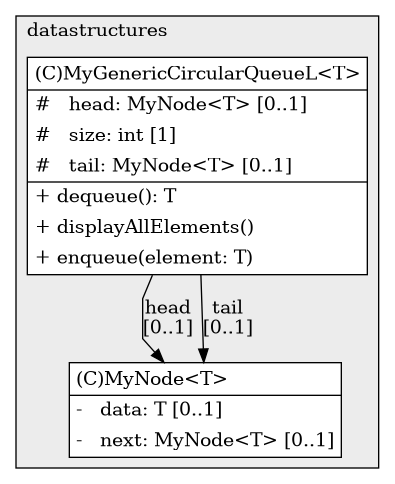 @startuml

/' diagram meta data start
config=StructureConfiguration;
{
  "projectClassification": {
    "searchMode": "OpenProject", // OpenProject, AllProjects
    "includedProjects": "",
    "pathEndKeywords": "*.impl",
    "isClientPath": "",
    "isClientName": "",
    "isTestPath": "",
    "isTestName": "",
    "isMappingPath": "",
    "isMappingName": "",
    "isDataAccessPath": "",
    "isDataAccessName": "",
    "isDataStructurePath": "",
    "isDataStructureName": "",
    "isInterfaceStructuresPath": "",
    "isInterfaceStructuresName": "",
    "isEntryPointPath": "",
    "isEntryPointName": "",
    "treatFinalFieldsAsMandatory": false
  },
  "graphRestriction": {
    "classPackageExcludeFilter": "resources",
    "classPackageIncludeFilter": "",
    "classNameExcludeFilter": "",
    "classNameIncludeFilter": "",
    "methodNameExcludeFilter": "",
    "methodNameIncludeFilter": "",
    "removeByInheritance": "", // inheritance/annotation based filtering is done in a second step
    "removeByAnnotation": "",
    "removeByClassPackage": "", // cleanup the graph after inheritance/annotation based filtering is done
    "removeByClassName": "",
    "cutMappings": false,
    "cutEnum": true,
    "cutTests": true,
    "cutClient": true,
    "cutDataAccess": true,
    "cutInterfaceStructures": true,
    "cutDataStructures": true,
    "cutGetterAndSetter": true,
    "cutConstructors": true
  },
  "graphTraversal": {
    "forwardDepth": 3,
    "backwardDepth": 3,
    "classPackageExcludeFilter": "",
    "classPackageIncludeFilter": "",
    "classNameExcludeFilter": "",
    "classNameIncludeFilter": "",
    "methodNameExcludeFilter": "",
    "methodNameIncludeFilter": "",
    "hideMappings": false,
    "hideDataStructures": false,
    "hidePrivateMethods": true,
    "hideInterfaceCalls": true, // indirection: implementation -> interface (is hidden) -> implementation
    "onlyShowApplicationEntryPoints": false, // root node is included
    "useMethodCallsForStructureDiagram": "ForwardOnly" // ForwardOnly, BothDirections, No
  },
  "details": {
    "aggregation": "GroupByClass", // ByClass, GroupByClass, None
    "showClassGenericTypes": true,
    "showMethods": true,
    "showMethodParameterNames": true,
    "showMethodParameterTypes": true,
    "showMethodReturnType": true,
    "showPackageLevels": 2,
    "showDetailedClassStructure": true
  },
  "rootClass": "datastructures.MyGenericCircularQueueL",
  "extensionCallbackMethod": "" // qualified.class.name#methodName - signature: public static String method(String)
}
diagram meta data end '/



digraph g {
    rankdir="TB"
    splines=polyline
    

'nodes 
subgraph cluster_1938332534 { 
   	label=datastructures
	labeljust=l
	fillcolor="#ececec"
	style=filled
   
   MyGenericCircularQueueL1938332534[
	label=<<TABLE BORDER="1" CELLBORDER="0" CELLPADDING="4" CELLSPACING="0">
<TR><TD ALIGN="LEFT" >(C)MyGenericCircularQueueL&lt;T&gt;</TD></TR>
<HR/>
<TR><TD ALIGN="LEFT" >#   head: MyNode&lt;T&gt; [0..1]</TD></TR>
<TR><TD ALIGN="LEFT" >#   size: int [1]</TD></TR>
<TR><TD ALIGN="LEFT" >#   tail: MyNode&lt;T&gt; [0..1]</TD></TR>
<HR/>
<TR><TD ALIGN="LEFT" >+ dequeue(): T</TD></TR>
<TR><TD ALIGN="LEFT" >+ displayAllElements()</TD></TR>
<TR><TD ALIGN="LEFT" >+ enqueue(element: T)</TD></TR>
</TABLE>>
	style=filled
	margin=0
	shape=plaintext
	fillcolor="#FFFFFF"
];

MyNode1938332534[
	label=<<TABLE BORDER="1" CELLBORDER="0" CELLPADDING="4" CELLSPACING="0">
<TR><TD ALIGN="LEFT" >(C)MyNode&lt;T&gt;</TD></TR>
<HR/>
<TR><TD ALIGN="LEFT" >-   data: T [0..1]</TD></TR>
<TR><TD ALIGN="LEFT" >-   next: MyNode&lt;T&gt; [0..1]</TD></TR>
</TABLE>>
	style=filled
	margin=0
	shape=plaintext
	fillcolor="#FFFFFF"
];
} 

'edges    
MyGenericCircularQueueL1938332534 -> MyNode1938332534[label="head
[0..1]"];
MyGenericCircularQueueL1938332534 -> MyNode1938332534[label="tail
[0..1]"];
    
}
@enduml